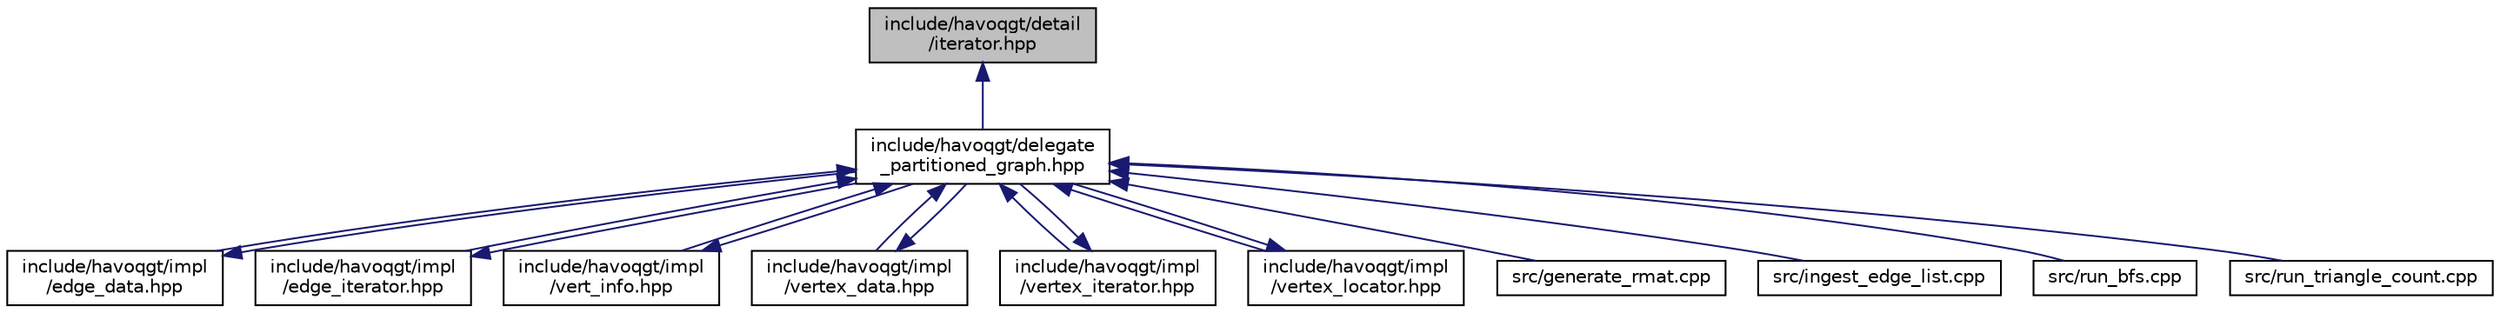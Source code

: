 digraph "include/havoqgt/detail/iterator.hpp"
{
  edge [fontname="Helvetica",fontsize="10",labelfontname="Helvetica",labelfontsize="10"];
  node [fontname="Helvetica",fontsize="10",shape=record];
  Node1 [label="include/havoqgt/detail\l/iterator.hpp",height=0.2,width=0.4,color="black", fillcolor="grey75", style="filled", fontcolor="black"];
  Node1 -> Node2 [dir="back",color="midnightblue",fontsize="10",style="solid",fontname="Helvetica"];
  Node2 [label="include/havoqgt/delegate\l_partitioned_graph.hpp",height=0.2,width=0.4,color="black", fillcolor="white", style="filled",URL="$delegate__partitioned__graph_8hpp.html"];
  Node2 -> Node3 [dir="back",color="midnightblue",fontsize="10",style="solid",fontname="Helvetica"];
  Node3 [label="include/havoqgt/impl\l/edge_data.hpp",height=0.2,width=0.4,color="black", fillcolor="white", style="filled",URL="$edge__data_8hpp.html"];
  Node3 -> Node2 [dir="back",color="midnightblue",fontsize="10",style="solid",fontname="Helvetica"];
  Node2 -> Node4 [dir="back",color="midnightblue",fontsize="10",style="solid",fontname="Helvetica"];
  Node4 [label="include/havoqgt/impl\l/edge_iterator.hpp",height=0.2,width=0.4,color="black", fillcolor="white", style="filled",URL="$edge__iterator_8hpp.html"];
  Node4 -> Node2 [dir="back",color="midnightblue",fontsize="10",style="solid",fontname="Helvetica"];
  Node2 -> Node5 [dir="back",color="midnightblue",fontsize="10",style="solid",fontname="Helvetica"];
  Node5 [label="include/havoqgt/impl\l/vert_info.hpp",height=0.2,width=0.4,color="black", fillcolor="white", style="filled",URL="$vert__info_8hpp.html"];
  Node5 -> Node2 [dir="back",color="midnightblue",fontsize="10",style="solid",fontname="Helvetica"];
  Node2 -> Node6 [dir="back",color="midnightblue",fontsize="10",style="solid",fontname="Helvetica"];
  Node6 [label="include/havoqgt/impl\l/vertex_data.hpp",height=0.2,width=0.4,color="black", fillcolor="white", style="filled",URL="$vertex__data_8hpp.html"];
  Node6 -> Node2 [dir="back",color="midnightblue",fontsize="10",style="solid",fontname="Helvetica"];
  Node2 -> Node7 [dir="back",color="midnightblue",fontsize="10",style="solid",fontname="Helvetica"];
  Node7 [label="include/havoqgt/impl\l/vertex_iterator.hpp",height=0.2,width=0.4,color="black", fillcolor="white", style="filled",URL="$vertex__iterator_8hpp.html"];
  Node7 -> Node2 [dir="back",color="midnightblue",fontsize="10",style="solid",fontname="Helvetica"];
  Node2 -> Node8 [dir="back",color="midnightblue",fontsize="10",style="solid",fontname="Helvetica"];
  Node8 [label="include/havoqgt/impl\l/vertex_locator.hpp",height=0.2,width=0.4,color="black", fillcolor="white", style="filled",URL="$vertex__locator_8hpp.html"];
  Node8 -> Node2 [dir="back",color="midnightblue",fontsize="10",style="solid",fontname="Helvetica"];
  Node2 -> Node9 [dir="back",color="midnightblue",fontsize="10",style="solid",fontname="Helvetica"];
  Node9 [label="src/generate_rmat.cpp",height=0.2,width=0.4,color="black", fillcolor="white", style="filled",URL="$generate__rmat_8cpp.html"];
  Node2 -> Node10 [dir="back",color="midnightblue",fontsize="10",style="solid",fontname="Helvetica"];
  Node10 [label="src/ingest_edge_list.cpp",height=0.2,width=0.4,color="black", fillcolor="white", style="filled",URL="$ingest__edge__list_8cpp.html"];
  Node2 -> Node11 [dir="back",color="midnightblue",fontsize="10",style="solid",fontname="Helvetica"];
  Node11 [label="src/run_bfs.cpp",height=0.2,width=0.4,color="black", fillcolor="white", style="filled",URL="$run__bfs_8cpp.html"];
  Node2 -> Node12 [dir="back",color="midnightblue",fontsize="10",style="solid",fontname="Helvetica"];
  Node12 [label="src/run_triangle_count.cpp",height=0.2,width=0.4,color="black", fillcolor="white", style="filled",URL="$run__triangle__count_8cpp.html"];
}
